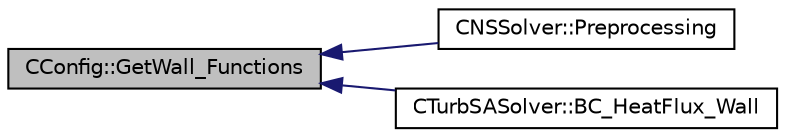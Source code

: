 digraph "CConfig::GetWall_Functions"
{
  edge [fontname="Helvetica",fontsize="10",labelfontname="Helvetica",labelfontsize="10"];
  node [fontname="Helvetica",fontsize="10",shape=record];
  rankdir="LR";
  Node13638 [label="CConfig::GetWall_Functions",height=0.2,width=0.4,color="black", fillcolor="grey75", style="filled", fontcolor="black"];
  Node13638 -> Node13639 [dir="back",color="midnightblue",fontsize="10",style="solid",fontname="Helvetica"];
  Node13639 [label="CNSSolver::Preprocessing",height=0.2,width=0.4,color="black", fillcolor="white", style="filled",URL="$class_c_n_s_solver.html#a028c83d18cf8520dff2f9628d8a04e4b",tooltip="Restart residual and compute gradients. "];
  Node13638 -> Node13640 [dir="back",color="midnightblue",fontsize="10",style="solid",fontname="Helvetica"];
  Node13640 [label="CTurbSASolver::BC_HeatFlux_Wall",height=0.2,width=0.4,color="black", fillcolor="white", style="filled",URL="$class_c_turb_s_a_solver.html#a19089784668fa7ece2bd0400405f0a47",tooltip="Impose the Navier-Stokes wall boundary condition. "];
}
